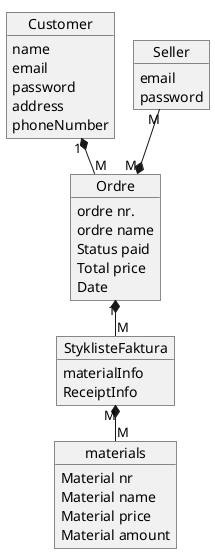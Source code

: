 @startuml
'https://plantuml.com/class-diagram
!pragma layout smetana

object Customer {
name
email
password
address
phoneNumber
}

object Ordre {
ordre nr.
ordre name
Status paid
Total price
Date
}

object Seller {
email
password
}

object StyklisteFaktura {
materialInfo
ReceiptInfo
}

object materials {
Material nr
Material name
Material price
Material amount
}

Customer "1" *-- "M" Ordre
Seller "M" --* "M" Ordre
Ordre "1" *-- "M" StyklisteFaktura
StyklisteFaktura "M" *-- "M" materials


@enduml